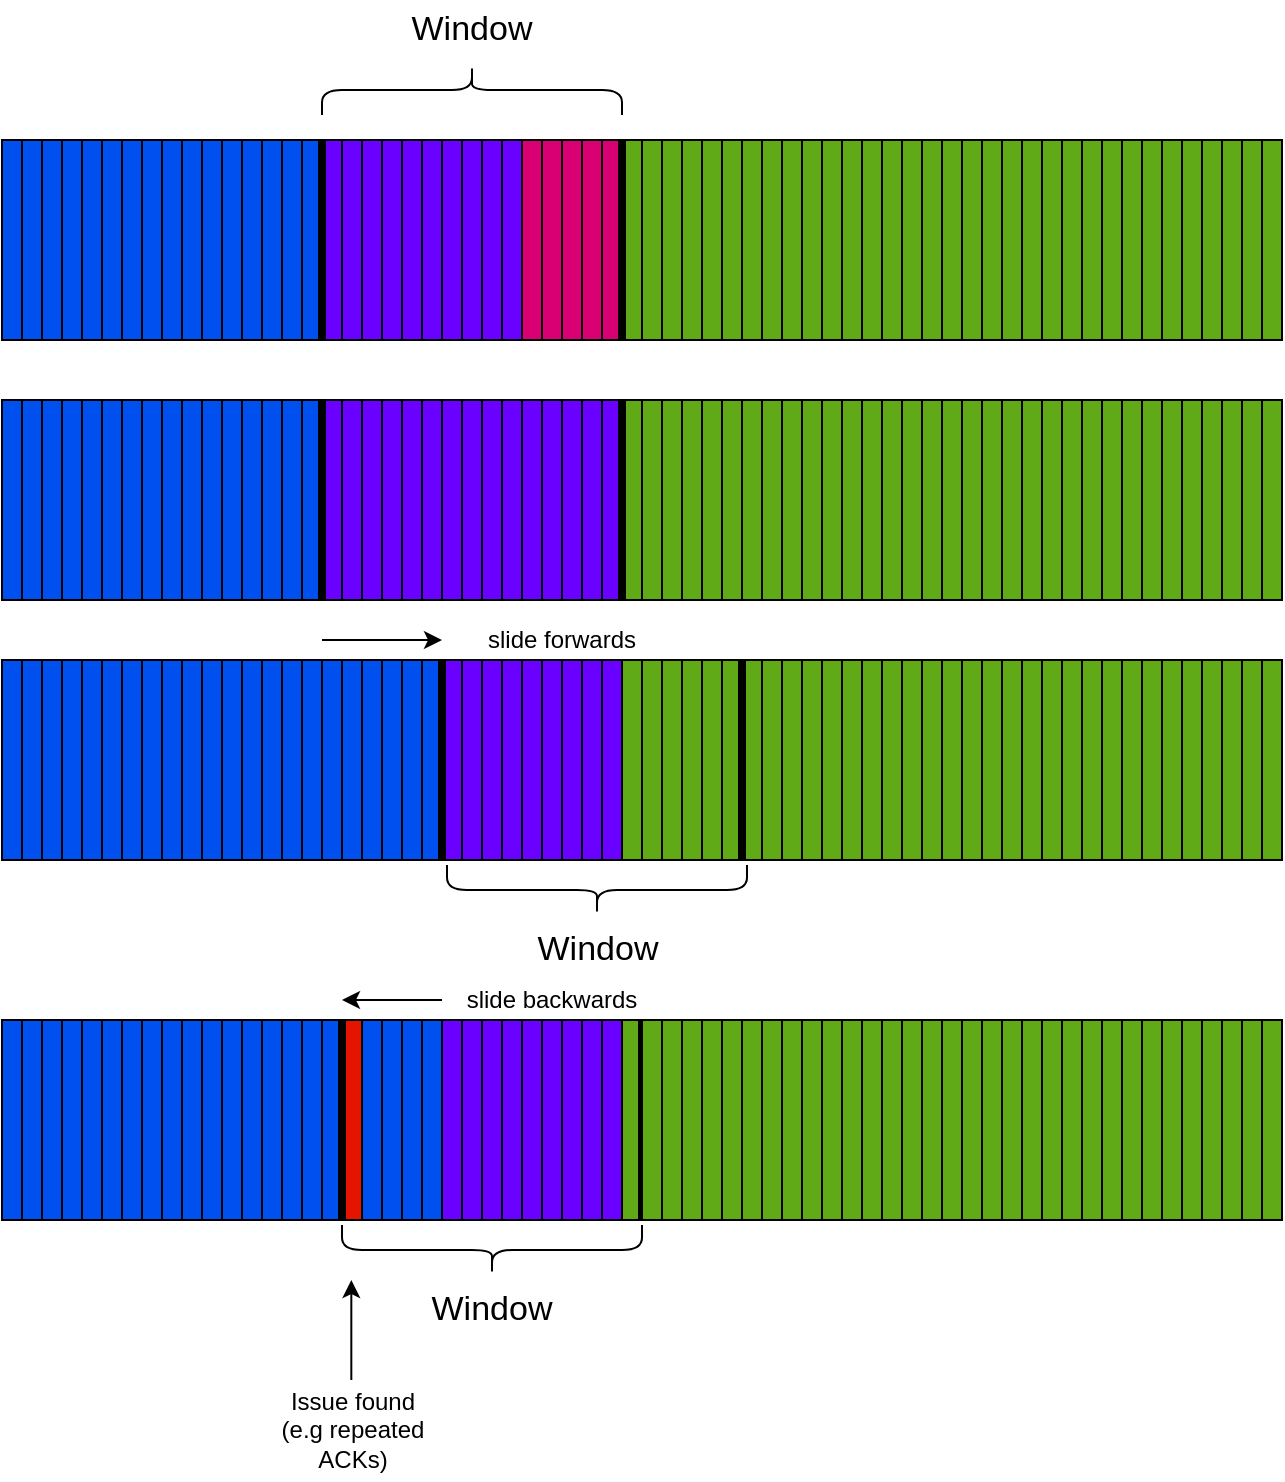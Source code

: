 <mxfile>
    <diagram id="Ayc80FvPghkDhRE9waoU" name="Page-1">
        <mxGraphModel dx="1132" dy="2610" grid="1" gridSize="10" guides="1" tooltips="1" connect="1" arrows="1" fold="1" page="1" pageScale="1" pageWidth="850" pageHeight="1100" math="0" shadow="0">
            <root>
                <mxCell id="0"/>
                <mxCell id="1" parent="0"/>
                <mxCell id="175" value="" style="rounded=0;whiteSpace=wrap;html=1;fillColor=#60a917;fontColor=#ffffff;strokeColor=#000000;" parent="1" vertex="1">
                    <mxGeometry x="410" y="320" width="10" height="100" as="geometry"/>
                </mxCell>
                <mxCell id="174" value="" style="rounded=0;whiteSpace=wrap;html=1;fillColor=#60a917;fontColor=#ffffff;strokeColor=#000000;" parent="1" vertex="1">
                    <mxGeometry x="400" y="320" width="10" height="100" as="geometry"/>
                </mxCell>
                <mxCell id="3" value="" style="rounded=0;whiteSpace=wrap;html=1;fillColor=#0050ef;fontColor=#ffffff;strokeColor=#000000;" parent="1" vertex="1">
                    <mxGeometry x="40" y="60" width="10" height="100" as="geometry"/>
                </mxCell>
                <mxCell id="4" value="" style="rounded=0;whiteSpace=wrap;html=1;fillColor=#d80073;fontColor=#ffffff;strokeColor=#000000;" parent="1" vertex="1">
                    <mxGeometry x="340" y="60" width="10" height="100" as="geometry"/>
                </mxCell>
                <mxCell id="5" value="" style="rounded=0;whiteSpace=wrap;html=1;fillColor=#6a00ff;fontColor=#ffffff;strokeColor=#000000;" parent="1" vertex="1">
                    <mxGeometry x="200" y="60" width="10" height="100" as="geometry"/>
                </mxCell>
                <mxCell id="6" value="" style="rounded=0;whiteSpace=wrap;html=1;fillColor=#60a917;fontColor=#ffffff;strokeColor=#000000;" parent="1" vertex="1">
                    <mxGeometry x="350" y="60" width="10" height="100" as="geometry"/>
                </mxCell>
                <mxCell id="7" value="" style="shape=curlyBracket;whiteSpace=wrap;html=1;rounded=1;flipH=1;rotation=-90;" parent="1" vertex="1">
                    <mxGeometry x="262.5" y="-40" width="25" height="150" as="geometry"/>
                </mxCell>
                <mxCell id="8" value="Window" style="text;html=1;strokeColor=none;fillColor=none;align=center;verticalAlign=middle;whiteSpace=wrap;rounded=0;fontSize=17;" parent="1" vertex="1">
                    <mxGeometry x="245" y="-10" width="60" height="30" as="geometry"/>
                </mxCell>
                <mxCell id="10" value="" style="endArrow=none;html=1;fontSize=17;entryX=0;entryY=0;entryDx=0;entryDy=0;exitX=1;exitY=1;exitDx=0;exitDy=0;strokeColor=#000000;strokeWidth=4;" parent="1" source="4" target="6" edge="1">
                    <mxGeometry width="50" height="50" relative="1" as="geometry">
                        <mxPoint x="210" y="170" as="sourcePoint"/>
                        <mxPoint x="210" y="70" as="targetPoint"/>
                    </mxGeometry>
                </mxCell>
                <mxCell id="11" value="" style="rounded=0;whiteSpace=wrap;html=1;fillColor=#0050ef;fontColor=#ffffff;strokeColor=#000000;" parent="1" vertex="1">
                    <mxGeometry x="50" y="60" width="10" height="100" as="geometry"/>
                </mxCell>
                <mxCell id="12" value="" style="rounded=0;whiteSpace=wrap;html=1;fillColor=#0050ef;fontColor=#ffffff;strokeColor=#000000;" parent="1" vertex="1">
                    <mxGeometry x="60" y="60" width="10" height="100" as="geometry"/>
                </mxCell>
                <mxCell id="13" value="" style="rounded=0;whiteSpace=wrap;html=1;fillColor=#0050ef;fontColor=#ffffff;strokeColor=#000000;" parent="1" vertex="1">
                    <mxGeometry x="70" y="60" width="10" height="100" as="geometry"/>
                </mxCell>
                <mxCell id="14" value="" style="rounded=0;whiteSpace=wrap;html=1;fillColor=#0050ef;fontColor=#ffffff;strokeColor=#000000;" parent="1" vertex="1">
                    <mxGeometry x="80" y="60" width="10" height="100" as="geometry"/>
                </mxCell>
                <mxCell id="15" value="" style="rounded=0;whiteSpace=wrap;html=1;fillColor=#0050ef;fontColor=#ffffff;strokeColor=#000000;" parent="1" vertex="1">
                    <mxGeometry x="90" y="60" width="10" height="100" as="geometry"/>
                </mxCell>
                <mxCell id="16" value="" style="rounded=0;whiteSpace=wrap;html=1;fillColor=#0050ef;fontColor=#ffffff;strokeColor=#000000;" parent="1" vertex="1">
                    <mxGeometry x="100" y="60" width="10" height="100" as="geometry"/>
                </mxCell>
                <mxCell id="17" value="" style="rounded=0;whiteSpace=wrap;html=1;fillColor=#0050ef;fontColor=#ffffff;strokeColor=#000000;" parent="1" vertex="1">
                    <mxGeometry x="110" y="60" width="10" height="100" as="geometry"/>
                </mxCell>
                <mxCell id="18" value="" style="rounded=0;whiteSpace=wrap;html=1;fillColor=#0050ef;fontColor=#ffffff;strokeColor=#000000;" parent="1" vertex="1">
                    <mxGeometry x="120" y="60" width="10" height="100" as="geometry"/>
                </mxCell>
                <mxCell id="19" value="" style="rounded=0;whiteSpace=wrap;html=1;fillColor=#0050ef;fontColor=#ffffff;strokeColor=#000000;" parent="1" vertex="1">
                    <mxGeometry x="130" y="60" width="10" height="100" as="geometry"/>
                </mxCell>
                <mxCell id="20" value="" style="rounded=0;whiteSpace=wrap;html=1;fillColor=#0050ef;fontColor=#ffffff;strokeColor=#000000;" parent="1" vertex="1">
                    <mxGeometry x="140" y="60" width="10" height="100" as="geometry"/>
                </mxCell>
                <mxCell id="21" value="" style="rounded=0;whiteSpace=wrap;html=1;fillColor=#0050ef;fontColor=#ffffff;strokeColor=#000000;" parent="1" vertex="1">
                    <mxGeometry x="150" y="60" width="10" height="100" as="geometry"/>
                </mxCell>
                <mxCell id="22" value="" style="rounded=0;whiteSpace=wrap;html=1;fillColor=#0050ef;fontColor=#ffffff;strokeColor=#000000;" parent="1" vertex="1">
                    <mxGeometry x="160" y="60" width="10" height="100" as="geometry"/>
                </mxCell>
                <mxCell id="23" value="" style="rounded=0;whiteSpace=wrap;html=1;fillColor=#0050ef;fontColor=#ffffff;strokeColor=#000000;" parent="1" vertex="1">
                    <mxGeometry x="170" y="60" width="10" height="100" as="geometry"/>
                </mxCell>
                <mxCell id="24" value="" style="rounded=0;whiteSpace=wrap;html=1;fillColor=#0050ef;fontColor=#ffffff;strokeColor=#000000;" parent="1" vertex="1">
                    <mxGeometry x="180" y="60" width="10" height="100" as="geometry"/>
                </mxCell>
                <mxCell id="25" value="" style="rounded=0;whiteSpace=wrap;html=1;fillColor=#0050ef;fontColor=#ffffff;strokeColor=#000000;" parent="1" vertex="1">
                    <mxGeometry x="190" y="60" width="10" height="100" as="geometry"/>
                </mxCell>
                <mxCell id="26" value="" style="rounded=0;whiteSpace=wrap;html=1;fillColor=#6a00ff;fontColor=#ffffff;strokeColor=#000000;" parent="1" vertex="1">
                    <mxGeometry x="210" y="60" width="10" height="100" as="geometry"/>
                </mxCell>
                <mxCell id="27" value="" style="rounded=0;whiteSpace=wrap;html=1;fillColor=#6a00ff;fontColor=#ffffff;strokeColor=#000000;" parent="1" vertex="1">
                    <mxGeometry x="220" y="60" width="10" height="100" as="geometry"/>
                </mxCell>
                <mxCell id="28" value="" style="rounded=0;whiteSpace=wrap;html=1;fillColor=#6a00ff;fontColor=#ffffff;strokeColor=#000000;" parent="1" vertex="1">
                    <mxGeometry x="230" y="60" width="10" height="100" as="geometry"/>
                </mxCell>
                <mxCell id="29" value="" style="rounded=0;whiteSpace=wrap;html=1;fillColor=#6a00ff;fontColor=#ffffff;strokeColor=#000000;" parent="1" vertex="1">
                    <mxGeometry x="240" y="60" width="10" height="100" as="geometry"/>
                </mxCell>
                <mxCell id="30" value="" style="rounded=0;whiteSpace=wrap;html=1;fillColor=#6a00ff;fontColor=#ffffff;strokeColor=#000000;" parent="1" vertex="1">
                    <mxGeometry x="250" y="60" width="10" height="100" as="geometry"/>
                </mxCell>
                <mxCell id="31" value="" style="rounded=0;whiteSpace=wrap;html=1;fillColor=#6a00ff;fontColor=#ffffff;strokeColor=#000000;" parent="1" vertex="1">
                    <mxGeometry x="260" y="60" width="10" height="100" as="geometry"/>
                </mxCell>
                <mxCell id="32" value="" style="rounded=0;whiteSpace=wrap;html=1;fillColor=#6a00ff;fontColor=#ffffff;strokeColor=#000000;" parent="1" vertex="1">
                    <mxGeometry x="270" y="60" width="10" height="100" as="geometry"/>
                </mxCell>
                <mxCell id="33" value="" style="rounded=0;whiteSpace=wrap;html=1;fillColor=#6a00ff;fontColor=#ffffff;strokeColor=#000000;" parent="1" vertex="1">
                    <mxGeometry x="280" y="60" width="10" height="100" as="geometry"/>
                </mxCell>
                <mxCell id="34" value="" style="rounded=0;whiteSpace=wrap;html=1;fillColor=#6a00ff;fontColor=#ffffff;strokeColor=#000000;" parent="1" vertex="1">
                    <mxGeometry x="290" y="60" width="10" height="100" as="geometry"/>
                </mxCell>
                <mxCell id="35" value="" style="rounded=0;whiteSpace=wrap;html=1;fillColor=#d80073;fontColor=#ffffff;strokeColor=#000000;" parent="1" vertex="1">
                    <mxGeometry x="330" y="60" width="10" height="100" as="geometry"/>
                </mxCell>
                <mxCell id="36" value="" style="rounded=0;whiteSpace=wrap;html=1;fillColor=#d80073;fontColor=#ffffff;strokeColor=#000000;" parent="1" vertex="1">
                    <mxGeometry x="320" y="60" width="10" height="100" as="geometry"/>
                </mxCell>
                <mxCell id="37" value="" style="rounded=0;whiteSpace=wrap;html=1;fillColor=#d80073;fontColor=#ffffff;strokeColor=#000000;" parent="1" vertex="1">
                    <mxGeometry x="310" y="60" width="10" height="100" as="geometry"/>
                </mxCell>
                <mxCell id="38" value="" style="rounded=0;whiteSpace=wrap;html=1;fillColor=#d80073;fontColor=#ffffff;strokeColor=#000000;" parent="1" vertex="1">
                    <mxGeometry x="300" y="60" width="10" height="100" as="geometry"/>
                </mxCell>
                <mxCell id="39" value="" style="rounded=0;whiteSpace=wrap;html=1;fillColor=#60a917;fontColor=#ffffff;strokeColor=#000000;" parent="1" vertex="1">
                    <mxGeometry x="360" y="60" width="10" height="100" as="geometry"/>
                </mxCell>
                <mxCell id="40" value="" style="rounded=0;whiteSpace=wrap;html=1;fillColor=#60a917;fontColor=#ffffff;strokeColor=#000000;" parent="1" vertex="1">
                    <mxGeometry x="370" y="60" width="10" height="100" as="geometry"/>
                </mxCell>
                <mxCell id="41" value="" style="rounded=0;whiteSpace=wrap;html=1;fillColor=#60a917;fontColor=#ffffff;strokeColor=#000000;" parent="1" vertex="1">
                    <mxGeometry x="380" y="60" width="10" height="100" as="geometry"/>
                </mxCell>
                <mxCell id="42" value="" style="rounded=0;whiteSpace=wrap;html=1;fillColor=#60a917;fontColor=#ffffff;strokeColor=#000000;" parent="1" vertex="1">
                    <mxGeometry x="390" y="60" width="10" height="100" as="geometry"/>
                </mxCell>
                <mxCell id="43" value="" style="rounded=0;whiteSpace=wrap;html=1;fillColor=#60a917;fontColor=#ffffff;strokeColor=#000000;" parent="1" vertex="1">
                    <mxGeometry x="400" y="60" width="10" height="100" as="geometry"/>
                </mxCell>
                <mxCell id="44" value="" style="rounded=0;whiteSpace=wrap;html=1;fillColor=#60a917;fontColor=#ffffff;strokeColor=#000000;" parent="1" vertex="1">
                    <mxGeometry x="410" y="60" width="10" height="100" as="geometry"/>
                </mxCell>
                <mxCell id="45" value="" style="rounded=0;whiteSpace=wrap;html=1;fillColor=#60a917;fontColor=#ffffff;strokeColor=#000000;" parent="1" vertex="1">
                    <mxGeometry x="420" y="60" width="10" height="100" as="geometry"/>
                </mxCell>
                <mxCell id="46" value="" style="rounded=0;whiteSpace=wrap;html=1;fillColor=#60a917;fontColor=#ffffff;strokeColor=#000000;" parent="1" vertex="1">
                    <mxGeometry x="430" y="60" width="10" height="100" as="geometry"/>
                </mxCell>
                <mxCell id="47" value="" style="rounded=0;whiteSpace=wrap;html=1;fillColor=#60a917;fontColor=#ffffff;strokeColor=#000000;" parent="1" vertex="1">
                    <mxGeometry x="440" y="60" width="10" height="100" as="geometry"/>
                </mxCell>
                <mxCell id="48" value="" style="rounded=0;whiteSpace=wrap;html=1;fillColor=#60a917;fontColor=#ffffff;strokeColor=#000000;" parent="1" vertex="1">
                    <mxGeometry x="450" y="60" width="10" height="100" as="geometry"/>
                </mxCell>
                <mxCell id="49" value="" style="rounded=0;whiteSpace=wrap;html=1;fillColor=#60a917;fontColor=#ffffff;strokeColor=#000000;" parent="1" vertex="1">
                    <mxGeometry x="460" y="60" width="10" height="100" as="geometry"/>
                </mxCell>
                <mxCell id="50" value="" style="rounded=0;whiteSpace=wrap;html=1;fillColor=#60a917;fontColor=#ffffff;strokeColor=#000000;" parent="1" vertex="1">
                    <mxGeometry x="470" y="60" width="10" height="100" as="geometry"/>
                </mxCell>
                <mxCell id="51" value="" style="rounded=0;whiteSpace=wrap;html=1;fillColor=#60a917;fontColor=#ffffff;strokeColor=#000000;" parent="1" vertex="1">
                    <mxGeometry x="480" y="60" width="10" height="100" as="geometry"/>
                </mxCell>
                <mxCell id="52" value="" style="rounded=0;whiteSpace=wrap;html=1;fillColor=#60a917;fontColor=#ffffff;strokeColor=#000000;" parent="1" vertex="1">
                    <mxGeometry x="490" y="60" width="10" height="100" as="geometry"/>
                </mxCell>
                <mxCell id="53" value="" style="rounded=0;whiteSpace=wrap;html=1;fillColor=#60a917;fontColor=#ffffff;strokeColor=#000000;" parent="1" vertex="1">
                    <mxGeometry x="500" y="60" width="10" height="100" as="geometry"/>
                </mxCell>
                <mxCell id="54" value="" style="rounded=0;whiteSpace=wrap;html=1;fillColor=#60a917;fontColor=#ffffff;strokeColor=#000000;" parent="1" vertex="1">
                    <mxGeometry x="510" y="60" width="10" height="100" as="geometry"/>
                </mxCell>
                <mxCell id="55" value="" style="rounded=0;whiteSpace=wrap;html=1;fillColor=#60a917;fontColor=#ffffff;strokeColor=#000000;" parent="1" vertex="1">
                    <mxGeometry x="520" y="60" width="10" height="100" as="geometry"/>
                </mxCell>
                <mxCell id="56" value="" style="rounded=0;whiteSpace=wrap;html=1;fillColor=#60a917;fontColor=#ffffff;strokeColor=#000000;" parent="1" vertex="1">
                    <mxGeometry x="530" y="60" width="10" height="100" as="geometry"/>
                </mxCell>
                <mxCell id="57" value="" style="rounded=0;whiteSpace=wrap;html=1;fillColor=#60a917;fontColor=#ffffff;strokeColor=#000000;" parent="1" vertex="1">
                    <mxGeometry x="540" y="60" width="10" height="100" as="geometry"/>
                </mxCell>
                <mxCell id="58" value="" style="rounded=0;whiteSpace=wrap;html=1;fillColor=#60a917;fontColor=#ffffff;strokeColor=#000000;" parent="1" vertex="1">
                    <mxGeometry x="550" y="60" width="10" height="100" as="geometry"/>
                </mxCell>
                <mxCell id="59" value="" style="rounded=0;whiteSpace=wrap;html=1;fillColor=#60a917;fontColor=#ffffff;strokeColor=#000000;" parent="1" vertex="1">
                    <mxGeometry x="560" y="60" width="10" height="100" as="geometry"/>
                </mxCell>
                <mxCell id="60" value="" style="rounded=0;whiteSpace=wrap;html=1;fillColor=#60a917;fontColor=#ffffff;strokeColor=#000000;" parent="1" vertex="1">
                    <mxGeometry x="570" y="60" width="10" height="100" as="geometry"/>
                </mxCell>
                <mxCell id="61" value="" style="rounded=0;whiteSpace=wrap;html=1;fillColor=#60a917;fontColor=#ffffff;strokeColor=#000000;" parent="1" vertex="1">
                    <mxGeometry x="580" y="60" width="10" height="100" as="geometry"/>
                </mxCell>
                <mxCell id="62" value="" style="rounded=0;whiteSpace=wrap;html=1;fillColor=#60a917;fontColor=#ffffff;strokeColor=#000000;" parent="1" vertex="1">
                    <mxGeometry x="590" y="60" width="10" height="100" as="geometry"/>
                </mxCell>
                <mxCell id="63" value="" style="rounded=0;whiteSpace=wrap;html=1;fillColor=#60a917;fontColor=#ffffff;strokeColor=#000000;" parent="1" vertex="1">
                    <mxGeometry x="600" y="60" width="10" height="100" as="geometry"/>
                </mxCell>
                <mxCell id="64" value="" style="rounded=0;whiteSpace=wrap;html=1;fillColor=#60a917;fontColor=#ffffff;strokeColor=#000000;" parent="1" vertex="1">
                    <mxGeometry x="610" y="60" width="10" height="100" as="geometry"/>
                </mxCell>
                <mxCell id="65" value="" style="rounded=0;whiteSpace=wrap;html=1;fillColor=#60a917;fontColor=#ffffff;strokeColor=#000000;" parent="1" vertex="1">
                    <mxGeometry x="620" y="60" width="10" height="100" as="geometry"/>
                </mxCell>
                <mxCell id="66" value="" style="rounded=0;whiteSpace=wrap;html=1;fillColor=#60a917;fontColor=#ffffff;strokeColor=#000000;" parent="1" vertex="1">
                    <mxGeometry x="630" y="60" width="10" height="100" as="geometry"/>
                </mxCell>
                <mxCell id="67" value="" style="rounded=0;whiteSpace=wrap;html=1;fillColor=#60a917;fontColor=#ffffff;strokeColor=#000000;" parent="1" vertex="1">
                    <mxGeometry x="640" y="60" width="10" height="100" as="geometry"/>
                </mxCell>
                <mxCell id="68" value="" style="rounded=0;whiteSpace=wrap;html=1;fillColor=#60a917;fontColor=#ffffff;strokeColor=#000000;" parent="1" vertex="1">
                    <mxGeometry x="650" y="60" width="10" height="100" as="geometry"/>
                </mxCell>
                <mxCell id="69" value="" style="rounded=0;whiteSpace=wrap;html=1;fillColor=#60a917;fontColor=#ffffff;strokeColor=#000000;" parent="1" vertex="1">
                    <mxGeometry x="660" y="60" width="10" height="100" as="geometry"/>
                </mxCell>
                <mxCell id="70" value="" style="rounded=0;whiteSpace=wrap;html=1;fillColor=#60a917;fontColor=#ffffff;strokeColor=#000000;" parent="1" vertex="1">
                    <mxGeometry x="670" y="60" width="10" height="100" as="geometry"/>
                </mxCell>
                <mxCell id="9" value="" style="endArrow=none;html=1;fontSize=17;entryX=0;entryY=0;entryDx=0;entryDy=0;exitX=0;exitY=1;exitDx=0;exitDy=0;strokeColor=#000000;strokeWidth=4;" parent="1" source="5" target="5" edge="1">
                    <mxGeometry width="50" height="50" relative="1" as="geometry">
                        <mxPoint x="260" y="290" as="sourcePoint"/>
                        <mxPoint x="310" y="240" as="targetPoint"/>
                    </mxGeometry>
                </mxCell>
                <mxCell id="71" value="" style="rounded=0;whiteSpace=wrap;html=1;fillColor=#0050ef;fontColor=#ffffff;strokeColor=#000000;" parent="1" vertex="1">
                    <mxGeometry x="40" y="190" width="10" height="100" as="geometry"/>
                </mxCell>
                <mxCell id="72" value="" style="rounded=0;whiteSpace=wrap;html=1;fillColor=#6A00FF;fontColor=#ffffff;strokeColor=#000000;" parent="1" vertex="1">
                    <mxGeometry x="340" y="190" width="10" height="100" as="geometry"/>
                </mxCell>
                <mxCell id="73" value="" style="rounded=0;whiteSpace=wrap;html=1;fillColor=#6a00ff;fontColor=#ffffff;strokeColor=#000000;" parent="1" vertex="1">
                    <mxGeometry x="200" y="190" width="10" height="100" as="geometry"/>
                </mxCell>
                <mxCell id="74" value="" style="rounded=0;whiteSpace=wrap;html=1;fillColor=#60a917;fontColor=#ffffff;strokeColor=#000000;" parent="1" vertex="1">
                    <mxGeometry x="350" y="190" width="10" height="100" as="geometry"/>
                </mxCell>
                <mxCell id="75" value="" style="endArrow=none;html=1;fontSize=17;entryX=0;entryY=0;entryDx=0;entryDy=0;exitX=1;exitY=1;exitDx=0;exitDy=0;strokeColor=#000000;strokeWidth=4;" parent="1" source="72" target="74" edge="1">
                    <mxGeometry width="50" height="50" relative="1" as="geometry">
                        <mxPoint x="210" y="300" as="sourcePoint"/>
                        <mxPoint x="210" y="200" as="targetPoint"/>
                    </mxGeometry>
                </mxCell>
                <mxCell id="76" value="" style="rounded=0;whiteSpace=wrap;html=1;fillColor=#0050ef;fontColor=#ffffff;strokeColor=#000000;" parent="1" vertex="1">
                    <mxGeometry x="50" y="190" width="10" height="100" as="geometry"/>
                </mxCell>
                <mxCell id="77" value="" style="rounded=0;whiteSpace=wrap;html=1;fillColor=#0050ef;fontColor=#ffffff;strokeColor=#000000;" parent="1" vertex="1">
                    <mxGeometry x="60" y="190" width="10" height="100" as="geometry"/>
                </mxCell>
                <mxCell id="78" value="" style="rounded=0;whiteSpace=wrap;html=1;fillColor=#0050ef;fontColor=#ffffff;strokeColor=#000000;" parent="1" vertex="1">
                    <mxGeometry x="70" y="190" width="10" height="100" as="geometry"/>
                </mxCell>
                <mxCell id="79" value="" style="rounded=0;whiteSpace=wrap;html=1;fillColor=#0050ef;fontColor=#ffffff;strokeColor=#000000;" parent="1" vertex="1">
                    <mxGeometry x="80" y="190" width="10" height="100" as="geometry"/>
                </mxCell>
                <mxCell id="80" value="" style="rounded=0;whiteSpace=wrap;html=1;fillColor=#0050ef;fontColor=#ffffff;strokeColor=#000000;" parent="1" vertex="1">
                    <mxGeometry x="90" y="190" width="10" height="100" as="geometry"/>
                </mxCell>
                <mxCell id="81" value="" style="rounded=0;whiteSpace=wrap;html=1;fillColor=#0050ef;fontColor=#ffffff;strokeColor=#000000;" parent="1" vertex="1">
                    <mxGeometry x="100" y="190" width="10" height="100" as="geometry"/>
                </mxCell>
                <mxCell id="82" value="" style="rounded=0;whiteSpace=wrap;html=1;fillColor=#0050ef;fontColor=#ffffff;strokeColor=#000000;" parent="1" vertex="1">
                    <mxGeometry x="110" y="190" width="10" height="100" as="geometry"/>
                </mxCell>
                <mxCell id="83" value="" style="rounded=0;whiteSpace=wrap;html=1;fillColor=#0050ef;fontColor=#ffffff;strokeColor=#000000;" parent="1" vertex="1">
                    <mxGeometry x="120" y="190" width="10" height="100" as="geometry"/>
                </mxCell>
                <mxCell id="84" value="" style="rounded=0;whiteSpace=wrap;html=1;fillColor=#0050ef;fontColor=#ffffff;strokeColor=#000000;" parent="1" vertex="1">
                    <mxGeometry x="130" y="190" width="10" height="100" as="geometry"/>
                </mxCell>
                <mxCell id="85" value="" style="rounded=0;whiteSpace=wrap;html=1;fillColor=#0050ef;fontColor=#ffffff;strokeColor=#000000;" parent="1" vertex="1">
                    <mxGeometry x="140" y="190" width="10" height="100" as="geometry"/>
                </mxCell>
                <mxCell id="86" value="" style="rounded=0;whiteSpace=wrap;html=1;fillColor=#0050ef;fontColor=#ffffff;strokeColor=#000000;" parent="1" vertex="1">
                    <mxGeometry x="150" y="190" width="10" height="100" as="geometry"/>
                </mxCell>
                <mxCell id="87" value="" style="rounded=0;whiteSpace=wrap;html=1;fillColor=#0050ef;fontColor=#ffffff;strokeColor=#000000;" parent="1" vertex="1">
                    <mxGeometry x="160" y="190" width="10" height="100" as="geometry"/>
                </mxCell>
                <mxCell id="88" value="" style="rounded=0;whiteSpace=wrap;html=1;fillColor=#0050ef;fontColor=#ffffff;strokeColor=#000000;" parent="1" vertex="1">
                    <mxGeometry x="170" y="190" width="10" height="100" as="geometry"/>
                </mxCell>
                <mxCell id="89" value="" style="rounded=0;whiteSpace=wrap;html=1;fillColor=#0050ef;fontColor=#ffffff;strokeColor=#000000;" parent="1" vertex="1">
                    <mxGeometry x="180" y="190" width="10" height="100" as="geometry"/>
                </mxCell>
                <mxCell id="90" value="" style="rounded=0;whiteSpace=wrap;html=1;fillColor=#0050ef;fontColor=#ffffff;strokeColor=#000000;" parent="1" vertex="1">
                    <mxGeometry x="190" y="190" width="10" height="100" as="geometry"/>
                </mxCell>
                <mxCell id="91" value="" style="rounded=0;whiteSpace=wrap;html=1;fillColor=#6a00ff;fontColor=#ffffff;strokeColor=#000000;" parent="1" vertex="1">
                    <mxGeometry x="210" y="190" width="10" height="100" as="geometry"/>
                </mxCell>
                <mxCell id="92" value="" style="rounded=0;whiteSpace=wrap;html=1;fillColor=#6a00ff;fontColor=#ffffff;strokeColor=#000000;" parent="1" vertex="1">
                    <mxGeometry x="220" y="190" width="10" height="100" as="geometry"/>
                </mxCell>
                <mxCell id="93" value="" style="rounded=0;whiteSpace=wrap;html=1;fillColor=#6a00ff;fontColor=#ffffff;strokeColor=#000000;" parent="1" vertex="1">
                    <mxGeometry x="230" y="190" width="10" height="100" as="geometry"/>
                </mxCell>
                <mxCell id="94" value="" style="rounded=0;whiteSpace=wrap;html=1;fillColor=#6a00ff;fontColor=#ffffff;strokeColor=#000000;" parent="1" vertex="1">
                    <mxGeometry x="240" y="190" width="10" height="100" as="geometry"/>
                </mxCell>
                <mxCell id="95" value="" style="rounded=0;whiteSpace=wrap;html=1;fillColor=#6a00ff;fontColor=#ffffff;strokeColor=#000000;" parent="1" vertex="1">
                    <mxGeometry x="250" y="190" width="10" height="100" as="geometry"/>
                </mxCell>
                <mxCell id="96" value="" style="rounded=0;whiteSpace=wrap;html=1;fillColor=#6a00ff;fontColor=#ffffff;strokeColor=#000000;" parent="1" vertex="1">
                    <mxGeometry x="260" y="190" width="10" height="100" as="geometry"/>
                </mxCell>
                <mxCell id="97" value="" style="rounded=0;whiteSpace=wrap;html=1;fillColor=#6a00ff;fontColor=#ffffff;strokeColor=#000000;" parent="1" vertex="1">
                    <mxGeometry x="270" y="190" width="10" height="100" as="geometry"/>
                </mxCell>
                <mxCell id="98" value="" style="rounded=0;whiteSpace=wrap;html=1;fillColor=#6a00ff;fontColor=#ffffff;strokeColor=#000000;" parent="1" vertex="1">
                    <mxGeometry x="280" y="190" width="10" height="100" as="geometry"/>
                </mxCell>
                <mxCell id="99" value="" style="rounded=0;whiteSpace=wrap;html=1;fillColor=#6A00FF;fontColor=#ffffff;strokeColor=#000000;" parent="1" vertex="1">
                    <mxGeometry x="290" y="190" width="10" height="100" as="geometry"/>
                </mxCell>
                <mxCell id="100" value="" style="rounded=0;whiteSpace=wrap;html=1;fillColor=#6A00FF;fontColor=#ffffff;strokeColor=#000000;" parent="1" vertex="1">
                    <mxGeometry x="330" y="190" width="10" height="100" as="geometry"/>
                </mxCell>
                <mxCell id="101" value="" style="rounded=0;whiteSpace=wrap;html=1;fillColor=#6A00FF;fontColor=#ffffff;strokeColor=#000000;" parent="1" vertex="1">
                    <mxGeometry x="320" y="190" width="10" height="100" as="geometry"/>
                </mxCell>
                <mxCell id="102" value="" style="rounded=0;whiteSpace=wrap;html=1;fillColor=#6A00FF;fontColor=#ffffff;strokeColor=#000000;" parent="1" vertex="1">
                    <mxGeometry x="310" y="190" width="10" height="100" as="geometry"/>
                </mxCell>
                <mxCell id="103" value="" style="rounded=0;whiteSpace=wrap;html=1;fillColor=#6A00FF;fontColor=#ffffff;strokeColor=#000000;" parent="1" vertex="1">
                    <mxGeometry x="300" y="190" width="10" height="100" as="geometry"/>
                </mxCell>
                <mxCell id="104" value="" style="rounded=0;whiteSpace=wrap;html=1;fillColor=#60a917;fontColor=#ffffff;strokeColor=#000000;" parent="1" vertex="1">
                    <mxGeometry x="360" y="190" width="10" height="100" as="geometry"/>
                </mxCell>
                <mxCell id="105" value="" style="rounded=0;whiteSpace=wrap;html=1;fillColor=#60a917;fontColor=#ffffff;strokeColor=#000000;" parent="1" vertex="1">
                    <mxGeometry x="370" y="190" width="10" height="100" as="geometry"/>
                </mxCell>
                <mxCell id="106" value="" style="rounded=0;whiteSpace=wrap;html=1;fillColor=#60a917;fontColor=#ffffff;strokeColor=#000000;" parent="1" vertex="1">
                    <mxGeometry x="380" y="190" width="10" height="100" as="geometry"/>
                </mxCell>
                <mxCell id="107" value="" style="rounded=0;whiteSpace=wrap;html=1;fillColor=#60a917;fontColor=#ffffff;strokeColor=#000000;" parent="1" vertex="1">
                    <mxGeometry x="390" y="190" width="10" height="100" as="geometry"/>
                </mxCell>
                <mxCell id="108" value="" style="rounded=0;whiteSpace=wrap;html=1;fillColor=#60a917;fontColor=#ffffff;strokeColor=#000000;" parent="1" vertex="1">
                    <mxGeometry x="400" y="190" width="10" height="100" as="geometry"/>
                </mxCell>
                <mxCell id="109" value="" style="rounded=0;whiteSpace=wrap;html=1;fillColor=#60a917;fontColor=#ffffff;strokeColor=#000000;" parent="1" vertex="1">
                    <mxGeometry x="410" y="190" width="10" height="100" as="geometry"/>
                </mxCell>
                <mxCell id="110" value="" style="rounded=0;whiteSpace=wrap;html=1;fillColor=#60a917;fontColor=#ffffff;strokeColor=#000000;" parent="1" vertex="1">
                    <mxGeometry x="420" y="190" width="10" height="100" as="geometry"/>
                </mxCell>
                <mxCell id="111" value="" style="rounded=0;whiteSpace=wrap;html=1;fillColor=#60a917;fontColor=#ffffff;strokeColor=#000000;" parent="1" vertex="1">
                    <mxGeometry x="430" y="190" width="10" height="100" as="geometry"/>
                </mxCell>
                <mxCell id="112" value="" style="rounded=0;whiteSpace=wrap;html=1;fillColor=#60a917;fontColor=#ffffff;strokeColor=#000000;" parent="1" vertex="1">
                    <mxGeometry x="440" y="190" width="10" height="100" as="geometry"/>
                </mxCell>
                <mxCell id="113" value="" style="rounded=0;whiteSpace=wrap;html=1;fillColor=#60a917;fontColor=#ffffff;strokeColor=#000000;" parent="1" vertex="1">
                    <mxGeometry x="450" y="190" width="10" height="100" as="geometry"/>
                </mxCell>
                <mxCell id="114" value="" style="rounded=0;whiteSpace=wrap;html=1;fillColor=#60a917;fontColor=#ffffff;strokeColor=#000000;" parent="1" vertex="1">
                    <mxGeometry x="460" y="190" width="10" height="100" as="geometry"/>
                </mxCell>
                <mxCell id="115" value="" style="rounded=0;whiteSpace=wrap;html=1;fillColor=#60a917;fontColor=#ffffff;strokeColor=#000000;" parent="1" vertex="1">
                    <mxGeometry x="470" y="190" width="10" height="100" as="geometry"/>
                </mxCell>
                <mxCell id="116" value="" style="rounded=0;whiteSpace=wrap;html=1;fillColor=#60a917;fontColor=#ffffff;strokeColor=#000000;" parent="1" vertex="1">
                    <mxGeometry x="480" y="190" width="10" height="100" as="geometry"/>
                </mxCell>
                <mxCell id="117" value="" style="rounded=0;whiteSpace=wrap;html=1;fillColor=#60a917;fontColor=#ffffff;strokeColor=#000000;" parent="1" vertex="1">
                    <mxGeometry x="490" y="190" width="10" height="100" as="geometry"/>
                </mxCell>
                <mxCell id="118" value="" style="rounded=0;whiteSpace=wrap;html=1;fillColor=#60a917;fontColor=#ffffff;strokeColor=#000000;" parent="1" vertex="1">
                    <mxGeometry x="500" y="190" width="10" height="100" as="geometry"/>
                </mxCell>
                <mxCell id="119" value="" style="rounded=0;whiteSpace=wrap;html=1;fillColor=#60a917;fontColor=#ffffff;strokeColor=#000000;" parent="1" vertex="1">
                    <mxGeometry x="510" y="190" width="10" height="100" as="geometry"/>
                </mxCell>
                <mxCell id="120" value="" style="rounded=0;whiteSpace=wrap;html=1;fillColor=#60a917;fontColor=#ffffff;strokeColor=#000000;" parent="1" vertex="1">
                    <mxGeometry x="520" y="190" width="10" height="100" as="geometry"/>
                </mxCell>
                <mxCell id="121" value="" style="rounded=0;whiteSpace=wrap;html=1;fillColor=#60a917;fontColor=#ffffff;strokeColor=#000000;" parent="1" vertex="1">
                    <mxGeometry x="530" y="190" width="10" height="100" as="geometry"/>
                </mxCell>
                <mxCell id="122" value="" style="rounded=0;whiteSpace=wrap;html=1;fillColor=#60a917;fontColor=#ffffff;strokeColor=#000000;" parent="1" vertex="1">
                    <mxGeometry x="540" y="190" width="10" height="100" as="geometry"/>
                </mxCell>
                <mxCell id="123" value="" style="rounded=0;whiteSpace=wrap;html=1;fillColor=#60a917;fontColor=#ffffff;strokeColor=#000000;" parent="1" vertex="1">
                    <mxGeometry x="550" y="190" width="10" height="100" as="geometry"/>
                </mxCell>
                <mxCell id="124" value="" style="rounded=0;whiteSpace=wrap;html=1;fillColor=#60a917;fontColor=#ffffff;strokeColor=#000000;" parent="1" vertex="1">
                    <mxGeometry x="560" y="190" width="10" height="100" as="geometry"/>
                </mxCell>
                <mxCell id="125" value="" style="rounded=0;whiteSpace=wrap;html=1;fillColor=#60a917;fontColor=#ffffff;strokeColor=#000000;" parent="1" vertex="1">
                    <mxGeometry x="570" y="190" width="10" height="100" as="geometry"/>
                </mxCell>
                <mxCell id="126" value="" style="rounded=0;whiteSpace=wrap;html=1;fillColor=#60a917;fontColor=#ffffff;strokeColor=#000000;" parent="1" vertex="1">
                    <mxGeometry x="580" y="190" width="10" height="100" as="geometry"/>
                </mxCell>
                <mxCell id="127" value="" style="rounded=0;whiteSpace=wrap;html=1;fillColor=#60a917;fontColor=#ffffff;strokeColor=#000000;" parent="1" vertex="1">
                    <mxGeometry x="590" y="190" width="10" height="100" as="geometry"/>
                </mxCell>
                <mxCell id="128" value="" style="rounded=0;whiteSpace=wrap;html=1;fillColor=#60a917;fontColor=#ffffff;strokeColor=#000000;" parent="1" vertex="1">
                    <mxGeometry x="600" y="190" width="10" height="100" as="geometry"/>
                </mxCell>
                <mxCell id="129" value="" style="rounded=0;whiteSpace=wrap;html=1;fillColor=#60a917;fontColor=#ffffff;strokeColor=#000000;" parent="1" vertex="1">
                    <mxGeometry x="610" y="190" width="10" height="100" as="geometry"/>
                </mxCell>
                <mxCell id="130" value="" style="rounded=0;whiteSpace=wrap;html=1;fillColor=#60a917;fontColor=#ffffff;strokeColor=#000000;" parent="1" vertex="1">
                    <mxGeometry x="620" y="190" width="10" height="100" as="geometry"/>
                </mxCell>
                <mxCell id="131" value="" style="rounded=0;whiteSpace=wrap;html=1;fillColor=#60a917;fontColor=#ffffff;strokeColor=#000000;" parent="1" vertex="1">
                    <mxGeometry x="630" y="190" width="10" height="100" as="geometry"/>
                </mxCell>
                <mxCell id="132" value="" style="rounded=0;whiteSpace=wrap;html=1;fillColor=#60a917;fontColor=#ffffff;strokeColor=#000000;" parent="1" vertex="1">
                    <mxGeometry x="640" y="190" width="10" height="100" as="geometry"/>
                </mxCell>
                <mxCell id="133" value="" style="rounded=0;whiteSpace=wrap;html=1;fillColor=#60a917;fontColor=#ffffff;strokeColor=#000000;" parent="1" vertex="1">
                    <mxGeometry x="650" y="190" width="10" height="100" as="geometry"/>
                </mxCell>
                <mxCell id="134" value="" style="rounded=0;whiteSpace=wrap;html=1;fillColor=#60a917;fontColor=#ffffff;strokeColor=#000000;" parent="1" vertex="1">
                    <mxGeometry x="660" y="190" width="10" height="100" as="geometry"/>
                </mxCell>
                <mxCell id="135" value="" style="rounded=0;whiteSpace=wrap;html=1;fillColor=#60a917;fontColor=#ffffff;strokeColor=#000000;" parent="1" vertex="1">
                    <mxGeometry x="670" y="190" width="10" height="100" as="geometry"/>
                </mxCell>
                <mxCell id="136" value="" style="endArrow=none;html=1;fontSize=17;entryX=0;entryY=0;entryDx=0;entryDy=0;exitX=0;exitY=1;exitDx=0;exitDy=0;strokeColor=#000000;strokeWidth=4;" parent="1" source="73" target="73" edge="1">
                    <mxGeometry width="50" height="50" relative="1" as="geometry">
                        <mxPoint x="260" y="420" as="sourcePoint"/>
                        <mxPoint x="310" y="370" as="targetPoint"/>
                    </mxGeometry>
                </mxCell>
                <mxCell id="137" value="" style="rounded=0;whiteSpace=wrap;html=1;fillColor=#0050ef;fontColor=#ffffff;strokeColor=#000000;" parent="1" vertex="1">
                    <mxGeometry x="40" y="320" width="10" height="100" as="geometry"/>
                </mxCell>
                <mxCell id="138" value="" style="rounded=0;whiteSpace=wrap;html=1;fillColor=#6A00FF;fontColor=#ffffff;strokeColor=#000000;" parent="1" vertex="1">
                    <mxGeometry x="340" y="320" width="10" height="100" as="geometry"/>
                </mxCell>
                <mxCell id="139" value="" style="rounded=0;whiteSpace=wrap;html=1;fillColor=#0050EF;fontColor=#ffffff;strokeColor=#000000;" parent="1" vertex="1">
                    <mxGeometry x="200" y="320" width="10" height="100" as="geometry"/>
                </mxCell>
                <mxCell id="140" value="" style="rounded=0;whiteSpace=wrap;html=1;fillColor=#60a917;fontColor=#ffffff;strokeColor=#000000;" parent="1" vertex="1">
                    <mxGeometry x="350" y="320" width="10" height="100" as="geometry"/>
                </mxCell>
                <mxCell id="141" value="" style="endArrow=none;html=1;fontSize=17;entryX=1;entryY=0;entryDx=0;entryDy=0;exitX=1;exitY=1;exitDx=0;exitDy=0;strokeColor=#000000;strokeWidth=4;" parent="1" source="174" target="174" edge="1">
                    <mxGeometry width="50" height="50" relative="1" as="geometry">
                        <mxPoint x="210" y="430" as="sourcePoint"/>
                        <mxPoint x="210" y="330" as="targetPoint"/>
                    </mxGeometry>
                </mxCell>
                <mxCell id="142" value="" style="rounded=0;whiteSpace=wrap;html=1;fillColor=#0050ef;fontColor=#ffffff;strokeColor=#000000;" parent="1" vertex="1">
                    <mxGeometry x="50" y="320" width="10" height="100" as="geometry"/>
                </mxCell>
                <mxCell id="143" value="" style="rounded=0;whiteSpace=wrap;html=1;fillColor=#0050ef;fontColor=#ffffff;strokeColor=#000000;" parent="1" vertex="1">
                    <mxGeometry x="60" y="320" width="10" height="100" as="geometry"/>
                </mxCell>
                <mxCell id="144" value="" style="rounded=0;whiteSpace=wrap;html=1;fillColor=#0050ef;fontColor=#ffffff;strokeColor=#000000;" parent="1" vertex="1">
                    <mxGeometry x="70" y="320" width="10" height="100" as="geometry"/>
                </mxCell>
                <mxCell id="145" value="" style="rounded=0;whiteSpace=wrap;html=1;fillColor=#0050ef;fontColor=#ffffff;strokeColor=#000000;" parent="1" vertex="1">
                    <mxGeometry x="80" y="320" width="10" height="100" as="geometry"/>
                </mxCell>
                <mxCell id="146" value="" style="rounded=0;whiteSpace=wrap;html=1;fillColor=#0050ef;fontColor=#ffffff;strokeColor=#000000;" parent="1" vertex="1">
                    <mxGeometry x="90" y="320" width="10" height="100" as="geometry"/>
                </mxCell>
                <mxCell id="147" value="" style="rounded=0;whiteSpace=wrap;html=1;fillColor=#0050ef;fontColor=#ffffff;strokeColor=#000000;" parent="1" vertex="1">
                    <mxGeometry x="100" y="320" width="10" height="100" as="geometry"/>
                </mxCell>
                <mxCell id="148" value="" style="rounded=0;whiteSpace=wrap;html=1;fillColor=#0050ef;fontColor=#ffffff;strokeColor=#000000;" parent="1" vertex="1">
                    <mxGeometry x="110" y="320" width="10" height="100" as="geometry"/>
                </mxCell>
                <mxCell id="149" value="" style="rounded=0;whiteSpace=wrap;html=1;fillColor=#0050ef;fontColor=#ffffff;strokeColor=#000000;" parent="1" vertex="1">
                    <mxGeometry x="120" y="320" width="10" height="100" as="geometry"/>
                </mxCell>
                <mxCell id="150" value="" style="rounded=0;whiteSpace=wrap;html=1;fillColor=#0050ef;fontColor=#ffffff;strokeColor=#000000;" parent="1" vertex="1">
                    <mxGeometry x="130" y="320" width="10" height="100" as="geometry"/>
                </mxCell>
                <mxCell id="151" value="" style="rounded=0;whiteSpace=wrap;html=1;fillColor=#0050ef;fontColor=#ffffff;strokeColor=#000000;" parent="1" vertex="1">
                    <mxGeometry x="140" y="320" width="10" height="100" as="geometry"/>
                </mxCell>
                <mxCell id="152" value="" style="rounded=0;whiteSpace=wrap;html=1;fillColor=#0050ef;fontColor=#ffffff;strokeColor=#000000;" parent="1" vertex="1">
                    <mxGeometry x="150" y="320" width="10" height="100" as="geometry"/>
                </mxCell>
                <mxCell id="153" value="" style="rounded=0;whiteSpace=wrap;html=1;fillColor=#0050ef;fontColor=#ffffff;strokeColor=#000000;" parent="1" vertex="1">
                    <mxGeometry x="160" y="320" width="10" height="100" as="geometry"/>
                </mxCell>
                <mxCell id="154" value="" style="rounded=0;whiteSpace=wrap;html=1;fillColor=#0050ef;fontColor=#ffffff;strokeColor=#000000;" parent="1" vertex="1">
                    <mxGeometry x="170" y="320" width="10" height="100" as="geometry"/>
                </mxCell>
                <mxCell id="155" value="" style="rounded=0;whiteSpace=wrap;html=1;fillColor=#0050ef;fontColor=#ffffff;strokeColor=#000000;" parent="1" vertex="1">
                    <mxGeometry x="180" y="320" width="10" height="100" as="geometry"/>
                </mxCell>
                <mxCell id="156" value="" style="rounded=0;whiteSpace=wrap;html=1;fillColor=#0050ef;fontColor=#ffffff;strokeColor=#000000;" parent="1" vertex="1">
                    <mxGeometry x="190" y="320" width="10" height="100" as="geometry"/>
                </mxCell>
                <mxCell id="157" value="" style="rounded=0;whiteSpace=wrap;html=1;fillColor=#0050EF;fontColor=#ffffff;strokeColor=#000000;" parent="1" vertex="1">
                    <mxGeometry x="210" y="320" width="10" height="100" as="geometry"/>
                </mxCell>
                <mxCell id="158" value="" style="rounded=0;whiteSpace=wrap;html=1;fillColor=#0050EF;fontColor=#ffffff;strokeColor=#000000;" parent="1" vertex="1">
                    <mxGeometry x="220" y="320" width="10" height="100" as="geometry"/>
                </mxCell>
                <mxCell id="159" value="" style="rounded=0;whiteSpace=wrap;html=1;fillColor=#0050EF;fontColor=#ffffff;strokeColor=#000000;" parent="1" vertex="1">
                    <mxGeometry x="230" y="320" width="10" height="100" as="geometry"/>
                </mxCell>
                <mxCell id="160" value="" style="rounded=0;whiteSpace=wrap;html=1;fillColor=#0050EF;fontColor=#ffffff;strokeColor=#000000;" parent="1" vertex="1">
                    <mxGeometry x="240" y="320" width="10" height="100" as="geometry"/>
                </mxCell>
                <mxCell id="161" value="" style="rounded=0;whiteSpace=wrap;html=1;fillColor=#0050EF;fontColor=#ffffff;strokeColor=#000000;" parent="1" vertex="1">
                    <mxGeometry x="250" y="320" width="10" height="100" as="geometry"/>
                </mxCell>
                <mxCell id="162" value="" style="rounded=0;whiteSpace=wrap;html=1;fillColor=#6A00FF;fontColor=#ffffff;strokeColor=#000000;" parent="1" vertex="1">
                    <mxGeometry x="260" y="320" width="10" height="100" as="geometry"/>
                </mxCell>
                <mxCell id="163" value="" style="rounded=0;whiteSpace=wrap;html=1;fillColor=#6a00ff;fontColor=#ffffff;strokeColor=#000000;" parent="1" vertex="1">
                    <mxGeometry x="270" y="320" width="10" height="100" as="geometry"/>
                </mxCell>
                <mxCell id="164" value="" style="rounded=0;whiteSpace=wrap;html=1;fillColor=#6a00ff;fontColor=#ffffff;strokeColor=#000000;" parent="1" vertex="1">
                    <mxGeometry x="280" y="320" width="10" height="100" as="geometry"/>
                </mxCell>
                <mxCell id="165" value="" style="rounded=0;whiteSpace=wrap;html=1;fillColor=#6A00FF;fontColor=#ffffff;strokeColor=#000000;" parent="1" vertex="1">
                    <mxGeometry x="290" y="320" width="10" height="100" as="geometry"/>
                </mxCell>
                <mxCell id="166" value="" style="rounded=0;whiteSpace=wrap;html=1;fillColor=#6A00FF;fontColor=#ffffff;strokeColor=#000000;" parent="1" vertex="1">
                    <mxGeometry x="330" y="320" width="10" height="100" as="geometry"/>
                </mxCell>
                <mxCell id="167" value="" style="rounded=0;whiteSpace=wrap;html=1;fillColor=#6A00FF;fontColor=#ffffff;strokeColor=#000000;" parent="1" vertex="1">
                    <mxGeometry x="320" y="320" width="10" height="100" as="geometry"/>
                </mxCell>
                <mxCell id="168" value="" style="rounded=0;whiteSpace=wrap;html=1;fillColor=#6A00FF;fontColor=#ffffff;strokeColor=#000000;" parent="1" vertex="1">
                    <mxGeometry x="310" y="320" width="10" height="100" as="geometry"/>
                </mxCell>
                <mxCell id="169" value="" style="rounded=0;whiteSpace=wrap;html=1;fillColor=#6A00FF;fontColor=#ffffff;strokeColor=#000000;" parent="1" vertex="1">
                    <mxGeometry x="300" y="320" width="10" height="100" as="geometry"/>
                </mxCell>
                <mxCell id="170" value="" style="rounded=0;whiteSpace=wrap;html=1;fillColor=#60a917;fontColor=#ffffff;strokeColor=#000000;" parent="1" vertex="1">
                    <mxGeometry x="360" y="320" width="10" height="100" as="geometry"/>
                </mxCell>
                <mxCell id="171" value="" style="rounded=0;whiteSpace=wrap;html=1;fillColor=#60a917;fontColor=#ffffff;strokeColor=#000000;" parent="1" vertex="1">
                    <mxGeometry x="370" y="320" width="10" height="100" as="geometry"/>
                </mxCell>
                <mxCell id="172" value="" style="rounded=0;whiteSpace=wrap;html=1;fillColor=#60a917;fontColor=#ffffff;strokeColor=#000000;" parent="1" vertex="1">
                    <mxGeometry x="380" y="320" width="10" height="100" as="geometry"/>
                </mxCell>
                <mxCell id="173" value="" style="rounded=0;whiteSpace=wrap;html=1;fillColor=#60a917;fontColor=#ffffff;strokeColor=#000000;" parent="1" vertex="1">
                    <mxGeometry x="390" y="320" width="10" height="100" as="geometry"/>
                </mxCell>
                <mxCell id="176" value="" style="rounded=0;whiteSpace=wrap;html=1;fillColor=#60a917;fontColor=#ffffff;strokeColor=#000000;" parent="1" vertex="1">
                    <mxGeometry x="420" y="320" width="10" height="100" as="geometry"/>
                </mxCell>
                <mxCell id="177" value="" style="rounded=0;whiteSpace=wrap;html=1;fillColor=#60a917;fontColor=#ffffff;strokeColor=#000000;" parent="1" vertex="1">
                    <mxGeometry x="430" y="320" width="10" height="100" as="geometry"/>
                </mxCell>
                <mxCell id="178" value="" style="rounded=0;whiteSpace=wrap;html=1;fillColor=#60a917;fontColor=#ffffff;strokeColor=#000000;" parent="1" vertex="1">
                    <mxGeometry x="440" y="320" width="10" height="100" as="geometry"/>
                </mxCell>
                <mxCell id="179" value="" style="rounded=0;whiteSpace=wrap;html=1;fillColor=#60a917;fontColor=#ffffff;strokeColor=#000000;" parent="1" vertex="1">
                    <mxGeometry x="450" y="320" width="10" height="100" as="geometry"/>
                </mxCell>
                <mxCell id="180" value="" style="rounded=0;whiteSpace=wrap;html=1;fillColor=#60a917;fontColor=#ffffff;strokeColor=#000000;" parent="1" vertex="1">
                    <mxGeometry x="460" y="320" width="10" height="100" as="geometry"/>
                </mxCell>
                <mxCell id="181" value="" style="rounded=0;whiteSpace=wrap;html=1;fillColor=#60a917;fontColor=#ffffff;strokeColor=#000000;" parent="1" vertex="1">
                    <mxGeometry x="470" y="320" width="10" height="100" as="geometry"/>
                </mxCell>
                <mxCell id="182" value="" style="rounded=0;whiteSpace=wrap;html=1;fillColor=#60a917;fontColor=#ffffff;strokeColor=#000000;" parent="1" vertex="1">
                    <mxGeometry x="480" y="320" width="10" height="100" as="geometry"/>
                </mxCell>
                <mxCell id="183" value="" style="rounded=0;whiteSpace=wrap;html=1;fillColor=#60a917;fontColor=#ffffff;strokeColor=#000000;" parent="1" vertex="1">
                    <mxGeometry x="490" y="320" width="10" height="100" as="geometry"/>
                </mxCell>
                <mxCell id="184" value="" style="rounded=0;whiteSpace=wrap;html=1;fillColor=#60a917;fontColor=#ffffff;strokeColor=#000000;" parent="1" vertex="1">
                    <mxGeometry x="500" y="320" width="10" height="100" as="geometry"/>
                </mxCell>
                <mxCell id="185" value="" style="rounded=0;whiteSpace=wrap;html=1;fillColor=#60a917;fontColor=#ffffff;strokeColor=#000000;" parent="1" vertex="1">
                    <mxGeometry x="510" y="320" width="10" height="100" as="geometry"/>
                </mxCell>
                <mxCell id="186" value="" style="rounded=0;whiteSpace=wrap;html=1;fillColor=#60a917;fontColor=#ffffff;strokeColor=#000000;" parent="1" vertex="1">
                    <mxGeometry x="520" y="320" width="10" height="100" as="geometry"/>
                </mxCell>
                <mxCell id="187" value="" style="rounded=0;whiteSpace=wrap;html=1;fillColor=#60a917;fontColor=#ffffff;strokeColor=#000000;" parent="1" vertex="1">
                    <mxGeometry x="530" y="320" width="10" height="100" as="geometry"/>
                </mxCell>
                <mxCell id="188" value="" style="rounded=0;whiteSpace=wrap;html=1;fillColor=#60a917;fontColor=#ffffff;strokeColor=#000000;" parent="1" vertex="1">
                    <mxGeometry x="540" y="320" width="10" height="100" as="geometry"/>
                </mxCell>
                <mxCell id="189" value="" style="rounded=0;whiteSpace=wrap;html=1;fillColor=#60a917;fontColor=#ffffff;strokeColor=#000000;" parent="1" vertex="1">
                    <mxGeometry x="550" y="320" width="10" height="100" as="geometry"/>
                </mxCell>
                <mxCell id="190" value="" style="rounded=0;whiteSpace=wrap;html=1;fillColor=#60a917;fontColor=#ffffff;strokeColor=#000000;" parent="1" vertex="1">
                    <mxGeometry x="560" y="320" width="10" height="100" as="geometry"/>
                </mxCell>
                <mxCell id="191" value="" style="rounded=0;whiteSpace=wrap;html=1;fillColor=#60a917;fontColor=#ffffff;strokeColor=#000000;" parent="1" vertex="1">
                    <mxGeometry x="570" y="320" width="10" height="100" as="geometry"/>
                </mxCell>
                <mxCell id="192" value="" style="rounded=0;whiteSpace=wrap;html=1;fillColor=#60a917;fontColor=#ffffff;strokeColor=#000000;" parent="1" vertex="1">
                    <mxGeometry x="580" y="320" width="10" height="100" as="geometry"/>
                </mxCell>
                <mxCell id="193" value="" style="rounded=0;whiteSpace=wrap;html=1;fillColor=#60a917;fontColor=#ffffff;strokeColor=#000000;" parent="1" vertex="1">
                    <mxGeometry x="590" y="320" width="10" height="100" as="geometry"/>
                </mxCell>
                <mxCell id="194" value="" style="rounded=0;whiteSpace=wrap;html=1;fillColor=#60a917;fontColor=#ffffff;strokeColor=#000000;" parent="1" vertex="1">
                    <mxGeometry x="600" y="320" width="10" height="100" as="geometry"/>
                </mxCell>
                <mxCell id="195" value="" style="rounded=0;whiteSpace=wrap;html=1;fillColor=#60a917;fontColor=#ffffff;strokeColor=#000000;" parent="1" vertex="1">
                    <mxGeometry x="610" y="320" width="10" height="100" as="geometry"/>
                </mxCell>
                <mxCell id="196" value="" style="rounded=0;whiteSpace=wrap;html=1;fillColor=#60a917;fontColor=#ffffff;strokeColor=#000000;" parent="1" vertex="1">
                    <mxGeometry x="620" y="320" width="10" height="100" as="geometry"/>
                </mxCell>
                <mxCell id="197" value="" style="rounded=0;whiteSpace=wrap;html=1;fillColor=#60a917;fontColor=#ffffff;strokeColor=#000000;" parent="1" vertex="1">
                    <mxGeometry x="630" y="320" width="10" height="100" as="geometry"/>
                </mxCell>
                <mxCell id="198" value="" style="rounded=0;whiteSpace=wrap;html=1;fillColor=#60a917;fontColor=#ffffff;strokeColor=#000000;" parent="1" vertex="1">
                    <mxGeometry x="640" y="320" width="10" height="100" as="geometry"/>
                </mxCell>
                <mxCell id="199" value="" style="rounded=0;whiteSpace=wrap;html=1;fillColor=#60a917;fontColor=#ffffff;strokeColor=#000000;" parent="1" vertex="1">
                    <mxGeometry x="650" y="320" width="10" height="100" as="geometry"/>
                </mxCell>
                <mxCell id="200" value="" style="rounded=0;whiteSpace=wrap;html=1;fillColor=#60a917;fontColor=#ffffff;strokeColor=#000000;" parent="1" vertex="1">
                    <mxGeometry x="660" y="320" width="10" height="100" as="geometry"/>
                </mxCell>
                <mxCell id="201" value="" style="rounded=0;whiteSpace=wrap;html=1;fillColor=#60a917;fontColor=#ffffff;strokeColor=#000000;" parent="1" vertex="1">
                    <mxGeometry x="670" y="320" width="10" height="100" as="geometry"/>
                </mxCell>
                <mxCell id="202" value="" style="endArrow=none;html=1;fontSize=17;entryX=1;entryY=0;entryDx=0;entryDy=0;exitX=1;exitY=1;exitDx=0;exitDy=0;strokeColor=#000000;strokeWidth=4;" parent="1" source="161" target="161" edge="1">
                    <mxGeometry width="50" height="50" relative="1" as="geometry">
                        <mxPoint x="260" y="550" as="sourcePoint"/>
                        <mxPoint x="310" y="500" as="targetPoint"/>
                    </mxGeometry>
                </mxCell>
                <mxCell id="203" value="Window" style="text;html=1;strokeColor=none;fillColor=none;align=center;verticalAlign=middle;whiteSpace=wrap;rounded=0;fontSize=17;" parent="1" vertex="1">
                    <mxGeometry x="307.5" y="450" width="60" height="30" as="geometry"/>
                </mxCell>
                <mxCell id="204" value="" style="shape=curlyBracket;whiteSpace=wrap;html=1;rounded=1;flipH=1;rotation=90;" parent="1" vertex="1">
                    <mxGeometry x="325" y="360" width="25" height="150" as="geometry"/>
                </mxCell>
                <mxCell id="205" value="" style="endArrow=classic;html=1;" parent="1" edge="1">
                    <mxGeometry width="50" height="50" relative="1" as="geometry">
                        <mxPoint x="200" y="310" as="sourcePoint"/>
                        <mxPoint x="260" y="310" as="targetPoint"/>
                    </mxGeometry>
                </mxCell>
                <mxCell id="207" value="" style="rounded=0;whiteSpace=wrap;html=1;fillColor=#60a917;fontColor=#ffffff;strokeColor=#000000;" parent="1" vertex="1">
                    <mxGeometry x="410" y="500" width="10" height="100" as="geometry"/>
                </mxCell>
                <mxCell id="208" value="" style="rounded=0;whiteSpace=wrap;html=1;fillColor=#60a917;fontColor=#ffffff;strokeColor=#000000;" parent="1" vertex="1">
                    <mxGeometry x="400" y="500" width="10" height="100" as="geometry"/>
                </mxCell>
                <mxCell id="209" value="" style="rounded=0;whiteSpace=wrap;html=1;fillColor=#0050ef;fontColor=#ffffff;strokeColor=#000000;" parent="1" vertex="1">
                    <mxGeometry x="40" y="500" width="10" height="100" as="geometry"/>
                </mxCell>
                <mxCell id="210" value="" style="rounded=0;whiteSpace=wrap;html=1;fillColor=#6A00FF;fontColor=#ffffff;strokeColor=#000000;" parent="1" vertex="1">
                    <mxGeometry x="340" y="500" width="10" height="100" as="geometry"/>
                </mxCell>
                <mxCell id="211" value="" style="rounded=0;whiteSpace=wrap;html=1;fillColor=#0050EF;fontColor=#ffffff;strokeColor=#000000;" parent="1" vertex="1">
                    <mxGeometry x="200" y="500" width="10" height="100" as="geometry"/>
                </mxCell>
                <mxCell id="212" value="" style="rounded=0;whiteSpace=wrap;html=1;fillColor=#60a917;fontColor=#ffffff;strokeColor=#000000;" parent="1" vertex="1">
                    <mxGeometry x="350" y="500" width="10" height="100" as="geometry"/>
                </mxCell>
                <mxCell id="213" value="" style="endArrow=none;html=1;fontSize=17;entryX=0;entryY=0;entryDx=0;entryDy=0;exitX=0;exitY=1;exitDx=0;exitDy=0;strokeColor=#000000;strokeWidth=4;" parent="1" source="242" target="242" edge="1">
                    <mxGeometry width="50" height="50" relative="1" as="geometry">
                        <mxPoint x="210" y="610" as="sourcePoint"/>
                        <mxPoint x="210" y="510" as="targetPoint"/>
                    </mxGeometry>
                </mxCell>
                <mxCell id="214" value="" style="rounded=0;whiteSpace=wrap;html=1;fillColor=#0050ef;fontColor=#ffffff;strokeColor=#000000;" parent="1" vertex="1">
                    <mxGeometry x="50" y="500" width="10" height="100" as="geometry"/>
                </mxCell>
                <mxCell id="215" value="" style="rounded=0;whiteSpace=wrap;html=1;fillColor=#0050ef;fontColor=#ffffff;strokeColor=#000000;" parent="1" vertex="1">
                    <mxGeometry x="60" y="500" width="10" height="100" as="geometry"/>
                </mxCell>
                <mxCell id="216" value="" style="rounded=0;whiteSpace=wrap;html=1;fillColor=#0050ef;fontColor=#ffffff;strokeColor=#000000;" parent="1" vertex="1">
                    <mxGeometry x="70" y="500" width="10" height="100" as="geometry"/>
                </mxCell>
                <mxCell id="217" value="" style="rounded=0;whiteSpace=wrap;html=1;fillColor=#0050ef;fontColor=#ffffff;strokeColor=#000000;" parent="1" vertex="1">
                    <mxGeometry x="80" y="500" width="10" height="100" as="geometry"/>
                </mxCell>
                <mxCell id="218" value="" style="rounded=0;whiteSpace=wrap;html=1;fillColor=#0050ef;fontColor=#ffffff;strokeColor=#000000;" parent="1" vertex="1">
                    <mxGeometry x="90" y="500" width="10" height="100" as="geometry"/>
                </mxCell>
                <mxCell id="219" value="" style="rounded=0;whiteSpace=wrap;html=1;fillColor=#0050ef;fontColor=#ffffff;strokeColor=#000000;" parent="1" vertex="1">
                    <mxGeometry x="100" y="500" width="10" height="100" as="geometry"/>
                </mxCell>
                <mxCell id="220" value="" style="rounded=0;whiteSpace=wrap;html=1;fillColor=#0050ef;fontColor=#ffffff;strokeColor=#000000;" parent="1" vertex="1">
                    <mxGeometry x="110" y="500" width="10" height="100" as="geometry"/>
                </mxCell>
                <mxCell id="221" value="" style="rounded=0;whiteSpace=wrap;html=1;fillColor=#0050ef;fontColor=#ffffff;strokeColor=#000000;" parent="1" vertex="1">
                    <mxGeometry x="120" y="500" width="10" height="100" as="geometry"/>
                </mxCell>
                <mxCell id="222" value="" style="rounded=0;whiteSpace=wrap;html=1;fillColor=#0050ef;fontColor=#ffffff;strokeColor=#000000;" parent="1" vertex="1">
                    <mxGeometry x="130" y="500" width="10" height="100" as="geometry"/>
                </mxCell>
                <mxCell id="223" value="" style="rounded=0;whiteSpace=wrap;html=1;fillColor=#0050ef;fontColor=#ffffff;strokeColor=#000000;" parent="1" vertex="1">
                    <mxGeometry x="140" y="500" width="10" height="100" as="geometry"/>
                </mxCell>
                <mxCell id="224" value="" style="rounded=0;whiteSpace=wrap;html=1;fillColor=#0050ef;fontColor=#ffffff;strokeColor=#000000;" parent="1" vertex="1">
                    <mxGeometry x="150" y="500" width="10" height="100" as="geometry"/>
                </mxCell>
                <mxCell id="225" value="" style="rounded=0;whiteSpace=wrap;html=1;fillColor=#0050ef;fontColor=#ffffff;strokeColor=#000000;" parent="1" vertex="1">
                    <mxGeometry x="160" y="500" width="10" height="100" as="geometry"/>
                </mxCell>
                <mxCell id="226" value="" style="rounded=0;whiteSpace=wrap;html=1;fillColor=#0050ef;fontColor=#ffffff;strokeColor=#000000;" parent="1" vertex="1">
                    <mxGeometry x="170" y="500" width="10" height="100" as="geometry"/>
                </mxCell>
                <mxCell id="227" value="" style="rounded=0;whiteSpace=wrap;html=1;fillColor=#0050ef;fontColor=#ffffff;strokeColor=#000000;" parent="1" vertex="1">
                    <mxGeometry x="180" y="500" width="10" height="100" as="geometry"/>
                </mxCell>
                <mxCell id="228" value="" style="rounded=0;whiteSpace=wrap;html=1;fillColor=#0050ef;fontColor=#ffffff;strokeColor=#000000;" parent="1" vertex="1">
                    <mxGeometry x="190" y="500" width="10" height="100" as="geometry"/>
                </mxCell>
                <mxCell id="229" value="" style="rounded=0;whiteSpace=wrap;html=1;fillColor=#e51400;fontColor=#ffffff;strokeColor=#000000;" parent="1" vertex="1">
                    <mxGeometry x="210" y="500" width="10" height="100" as="geometry"/>
                </mxCell>
                <mxCell id="230" value="" style="rounded=0;whiteSpace=wrap;html=1;fillColor=#0050EF;fontColor=#ffffff;strokeColor=#000000;" parent="1" vertex="1">
                    <mxGeometry x="220" y="500" width="10" height="100" as="geometry"/>
                </mxCell>
                <mxCell id="231" value="" style="rounded=0;whiteSpace=wrap;html=1;fillColor=#0050EF;fontColor=#ffffff;strokeColor=#000000;" parent="1" vertex="1">
                    <mxGeometry x="230" y="500" width="10" height="100" as="geometry"/>
                </mxCell>
                <mxCell id="232" value="" style="rounded=0;whiteSpace=wrap;html=1;fillColor=#0050EF;fontColor=#ffffff;strokeColor=#000000;" parent="1" vertex="1">
                    <mxGeometry x="240" y="500" width="10" height="100" as="geometry"/>
                </mxCell>
                <mxCell id="233" value="" style="rounded=0;whiteSpace=wrap;html=1;fillColor=#0050EF;fontColor=#ffffff;strokeColor=#000000;" parent="1" vertex="1">
                    <mxGeometry x="250" y="500" width="10" height="100" as="geometry"/>
                </mxCell>
                <mxCell id="234" value="" style="rounded=0;whiteSpace=wrap;html=1;fillColor=#6A00FF;fontColor=#ffffff;strokeColor=#000000;" parent="1" vertex="1">
                    <mxGeometry x="260" y="500" width="10" height="100" as="geometry"/>
                </mxCell>
                <mxCell id="235" value="" style="rounded=0;whiteSpace=wrap;html=1;fillColor=#6a00ff;fontColor=#ffffff;strokeColor=#000000;" parent="1" vertex="1">
                    <mxGeometry x="270" y="500" width="10" height="100" as="geometry"/>
                </mxCell>
                <mxCell id="236" value="" style="rounded=0;whiteSpace=wrap;html=1;fillColor=#6a00ff;fontColor=#ffffff;strokeColor=#000000;" parent="1" vertex="1">
                    <mxGeometry x="280" y="500" width="10" height="100" as="geometry"/>
                </mxCell>
                <mxCell id="237" value="" style="rounded=0;whiteSpace=wrap;html=1;fillColor=#6A00FF;fontColor=#ffffff;strokeColor=#000000;" parent="1" vertex="1">
                    <mxGeometry x="290" y="500" width="10" height="100" as="geometry"/>
                </mxCell>
                <mxCell id="238" value="" style="rounded=0;whiteSpace=wrap;html=1;fillColor=#6A00FF;fontColor=#ffffff;strokeColor=#000000;" parent="1" vertex="1">
                    <mxGeometry x="330" y="500" width="10" height="100" as="geometry"/>
                </mxCell>
                <mxCell id="239" value="" style="rounded=0;whiteSpace=wrap;html=1;fillColor=#6A00FF;fontColor=#ffffff;strokeColor=#000000;" parent="1" vertex="1">
                    <mxGeometry x="320" y="500" width="10" height="100" as="geometry"/>
                </mxCell>
                <mxCell id="240" value="" style="rounded=0;whiteSpace=wrap;html=1;fillColor=#6A00FF;fontColor=#ffffff;strokeColor=#000000;" parent="1" vertex="1">
                    <mxGeometry x="310" y="500" width="10" height="100" as="geometry"/>
                </mxCell>
                <mxCell id="241" value="" style="rounded=0;whiteSpace=wrap;html=1;fillColor=#6A00FF;fontColor=#ffffff;strokeColor=#000000;" parent="1" vertex="1">
                    <mxGeometry x="300" y="500" width="10" height="100" as="geometry"/>
                </mxCell>
                <mxCell id="242" value="" style="rounded=0;whiteSpace=wrap;html=1;fillColor=#60a917;fontColor=#ffffff;strokeColor=#000000;" parent="1" vertex="1">
                    <mxGeometry x="360" y="500" width="10" height="100" as="geometry"/>
                </mxCell>
                <mxCell id="243" value="" style="rounded=0;whiteSpace=wrap;html=1;fillColor=#60a917;fontColor=#ffffff;strokeColor=#000000;" parent="1" vertex="1">
                    <mxGeometry x="370" y="500" width="10" height="100" as="geometry"/>
                </mxCell>
                <mxCell id="244" value="" style="rounded=0;whiteSpace=wrap;html=1;fillColor=#60a917;fontColor=#ffffff;strokeColor=#000000;" parent="1" vertex="1">
                    <mxGeometry x="380" y="500" width="10" height="100" as="geometry"/>
                </mxCell>
                <mxCell id="245" value="" style="rounded=0;whiteSpace=wrap;html=1;fillColor=#60a917;fontColor=#ffffff;strokeColor=#000000;" parent="1" vertex="1">
                    <mxGeometry x="390" y="500" width="10" height="100" as="geometry"/>
                </mxCell>
                <mxCell id="246" value="" style="rounded=0;whiteSpace=wrap;html=1;fillColor=#60a917;fontColor=#ffffff;strokeColor=#000000;" parent="1" vertex="1">
                    <mxGeometry x="420" y="500" width="10" height="100" as="geometry"/>
                </mxCell>
                <mxCell id="247" value="" style="rounded=0;whiteSpace=wrap;html=1;fillColor=#60a917;fontColor=#ffffff;strokeColor=#000000;" parent="1" vertex="1">
                    <mxGeometry x="430" y="500" width="10" height="100" as="geometry"/>
                </mxCell>
                <mxCell id="248" value="" style="rounded=0;whiteSpace=wrap;html=1;fillColor=#60a917;fontColor=#ffffff;strokeColor=#000000;" parent="1" vertex="1">
                    <mxGeometry x="440" y="500" width="10" height="100" as="geometry"/>
                </mxCell>
                <mxCell id="249" value="" style="rounded=0;whiteSpace=wrap;html=1;fillColor=#60a917;fontColor=#ffffff;strokeColor=#000000;" parent="1" vertex="1">
                    <mxGeometry x="450" y="500" width="10" height="100" as="geometry"/>
                </mxCell>
                <mxCell id="250" value="" style="rounded=0;whiteSpace=wrap;html=1;fillColor=#60a917;fontColor=#ffffff;strokeColor=#000000;" parent="1" vertex="1">
                    <mxGeometry x="460" y="500" width="10" height="100" as="geometry"/>
                </mxCell>
                <mxCell id="251" value="" style="rounded=0;whiteSpace=wrap;html=1;fillColor=#60a917;fontColor=#ffffff;strokeColor=#000000;" parent="1" vertex="1">
                    <mxGeometry x="470" y="500" width="10" height="100" as="geometry"/>
                </mxCell>
                <mxCell id="252" value="" style="rounded=0;whiteSpace=wrap;html=1;fillColor=#60a917;fontColor=#ffffff;strokeColor=#000000;" parent="1" vertex="1">
                    <mxGeometry x="480" y="500" width="10" height="100" as="geometry"/>
                </mxCell>
                <mxCell id="253" value="" style="rounded=0;whiteSpace=wrap;html=1;fillColor=#60a917;fontColor=#ffffff;strokeColor=#000000;" parent="1" vertex="1">
                    <mxGeometry x="490" y="500" width="10" height="100" as="geometry"/>
                </mxCell>
                <mxCell id="254" value="" style="rounded=0;whiteSpace=wrap;html=1;fillColor=#60a917;fontColor=#ffffff;strokeColor=#000000;" parent="1" vertex="1">
                    <mxGeometry x="500" y="500" width="10" height="100" as="geometry"/>
                </mxCell>
                <mxCell id="255" value="" style="rounded=0;whiteSpace=wrap;html=1;fillColor=#60a917;fontColor=#ffffff;strokeColor=#000000;" parent="1" vertex="1">
                    <mxGeometry x="510" y="500" width="10" height="100" as="geometry"/>
                </mxCell>
                <mxCell id="256" value="" style="rounded=0;whiteSpace=wrap;html=1;fillColor=#60a917;fontColor=#ffffff;strokeColor=#000000;" parent="1" vertex="1">
                    <mxGeometry x="520" y="500" width="10" height="100" as="geometry"/>
                </mxCell>
                <mxCell id="257" value="" style="rounded=0;whiteSpace=wrap;html=1;fillColor=#60a917;fontColor=#ffffff;strokeColor=#000000;" parent="1" vertex="1">
                    <mxGeometry x="530" y="500" width="10" height="100" as="geometry"/>
                </mxCell>
                <mxCell id="258" value="" style="rounded=0;whiteSpace=wrap;html=1;fillColor=#60a917;fontColor=#ffffff;strokeColor=#000000;" parent="1" vertex="1">
                    <mxGeometry x="540" y="500" width="10" height="100" as="geometry"/>
                </mxCell>
                <mxCell id="259" value="" style="rounded=0;whiteSpace=wrap;html=1;fillColor=#60a917;fontColor=#ffffff;strokeColor=#000000;" parent="1" vertex="1">
                    <mxGeometry x="550" y="500" width="10" height="100" as="geometry"/>
                </mxCell>
                <mxCell id="260" value="" style="rounded=0;whiteSpace=wrap;html=1;fillColor=#60a917;fontColor=#ffffff;strokeColor=#000000;" parent="1" vertex="1">
                    <mxGeometry x="560" y="500" width="10" height="100" as="geometry"/>
                </mxCell>
                <mxCell id="261" value="" style="rounded=0;whiteSpace=wrap;html=1;fillColor=#60a917;fontColor=#ffffff;strokeColor=#000000;" parent="1" vertex="1">
                    <mxGeometry x="570" y="500" width="10" height="100" as="geometry"/>
                </mxCell>
                <mxCell id="262" value="" style="rounded=0;whiteSpace=wrap;html=1;fillColor=#60a917;fontColor=#ffffff;strokeColor=#000000;" parent="1" vertex="1">
                    <mxGeometry x="580" y="500" width="10" height="100" as="geometry"/>
                </mxCell>
                <mxCell id="263" value="" style="rounded=0;whiteSpace=wrap;html=1;fillColor=#60a917;fontColor=#ffffff;strokeColor=#000000;" parent="1" vertex="1">
                    <mxGeometry x="590" y="500" width="10" height="100" as="geometry"/>
                </mxCell>
                <mxCell id="264" value="" style="rounded=0;whiteSpace=wrap;html=1;fillColor=#60a917;fontColor=#ffffff;strokeColor=#000000;" parent="1" vertex="1">
                    <mxGeometry x="600" y="500" width="10" height="100" as="geometry"/>
                </mxCell>
                <mxCell id="265" value="" style="rounded=0;whiteSpace=wrap;html=1;fillColor=#60a917;fontColor=#ffffff;strokeColor=#000000;" parent="1" vertex="1">
                    <mxGeometry x="610" y="500" width="10" height="100" as="geometry"/>
                </mxCell>
                <mxCell id="266" value="" style="rounded=0;whiteSpace=wrap;html=1;fillColor=#60a917;fontColor=#ffffff;strokeColor=#000000;" parent="1" vertex="1">
                    <mxGeometry x="620" y="500" width="10" height="100" as="geometry"/>
                </mxCell>
                <mxCell id="267" value="" style="rounded=0;whiteSpace=wrap;html=1;fillColor=#60a917;fontColor=#ffffff;strokeColor=#000000;" parent="1" vertex="1">
                    <mxGeometry x="630" y="500" width="10" height="100" as="geometry"/>
                </mxCell>
                <mxCell id="268" value="" style="rounded=0;whiteSpace=wrap;html=1;fillColor=#60a917;fontColor=#ffffff;strokeColor=#000000;" parent="1" vertex="1">
                    <mxGeometry x="640" y="500" width="10" height="100" as="geometry"/>
                </mxCell>
                <mxCell id="269" value="" style="rounded=0;whiteSpace=wrap;html=1;fillColor=#60a917;fontColor=#ffffff;strokeColor=#000000;" parent="1" vertex="1">
                    <mxGeometry x="650" y="500" width="10" height="100" as="geometry"/>
                </mxCell>
                <mxCell id="270" value="" style="rounded=0;whiteSpace=wrap;html=1;fillColor=#60a917;fontColor=#ffffff;strokeColor=#000000;" parent="1" vertex="1">
                    <mxGeometry x="660" y="500" width="10" height="100" as="geometry"/>
                </mxCell>
                <mxCell id="271" value="" style="rounded=0;whiteSpace=wrap;html=1;fillColor=#60a917;fontColor=#ffffff;strokeColor=#000000;" parent="1" vertex="1">
                    <mxGeometry x="670" y="500" width="10" height="100" as="geometry"/>
                </mxCell>
                <mxCell id="272" value="" style="endArrow=none;html=1;fontSize=17;entryX=1;entryY=0;entryDx=0;entryDy=0;exitX=1;exitY=1;exitDx=0;exitDy=0;strokeColor=#000000;strokeWidth=4;" parent="1" source="211" target="211" edge="1">
                    <mxGeometry width="50" height="50" relative="1" as="geometry">
                        <mxPoint x="260" y="730" as="sourcePoint"/>
                        <mxPoint x="310" y="680" as="targetPoint"/>
                    </mxGeometry>
                </mxCell>
                <mxCell id="273" value="Window" style="text;html=1;strokeColor=none;fillColor=none;align=center;verticalAlign=middle;whiteSpace=wrap;rounded=0;fontSize=17;" parent="1" vertex="1">
                    <mxGeometry x="255" y="630" width="60" height="30" as="geometry"/>
                </mxCell>
                <mxCell id="274" value="" style="shape=curlyBracket;whiteSpace=wrap;html=1;rounded=1;flipH=1;rotation=90;" parent="1" vertex="1">
                    <mxGeometry x="272.5" y="540" width="25" height="150" as="geometry"/>
                </mxCell>
                <mxCell id="275" value="" style="endArrow=classic;html=1;" parent="1" edge="1">
                    <mxGeometry width="50" height="50" relative="1" as="geometry">
                        <mxPoint x="214.66" y="680" as="sourcePoint"/>
                        <mxPoint x="214.66" y="630" as="targetPoint"/>
                    </mxGeometry>
                </mxCell>
                <mxCell id="276" value="Issue found (e.g repeated ACKs)" style="text;html=1;strokeColor=none;fillColor=none;align=center;verticalAlign=middle;whiteSpace=wrap;rounded=0;" parent="1" vertex="1">
                    <mxGeometry x="177.5" y="680" width="75" height="50" as="geometry"/>
                </mxCell>
                <mxCell id="277" value="" style="endArrow=classic;html=1;" parent="1" edge="1">
                    <mxGeometry width="50" height="50" relative="1" as="geometry">
                        <mxPoint x="260" y="490" as="sourcePoint"/>
                        <mxPoint x="210" y="490" as="targetPoint"/>
                    </mxGeometry>
                </mxCell>
                <mxCell id="278" value="slide forwards" style="text;html=1;strokeColor=none;fillColor=none;align=center;verticalAlign=middle;whiteSpace=wrap;rounded=0;" parent="1" vertex="1">
                    <mxGeometry x="270" y="300" width="100" height="20" as="geometry"/>
                </mxCell>
                <mxCell id="279" value="slide backwards" style="text;html=1;strokeColor=none;fillColor=none;align=center;verticalAlign=middle;whiteSpace=wrap;rounded=0;" parent="1" vertex="1">
                    <mxGeometry x="265" y="480" width="100" height="20" as="geometry"/>
                </mxCell>
            </root>
        </mxGraphModel>
    </diagram>
</mxfile>